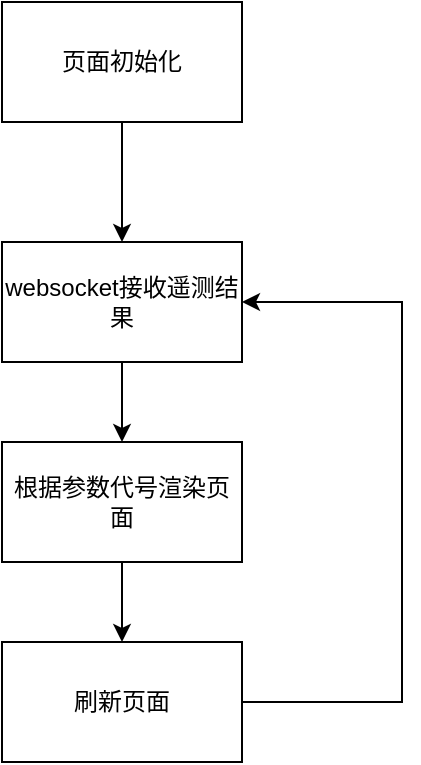 <mxfile version="13.9.9" type="github">
  <diagram id="ZFIUuGxhSPrHEkkByOxa" name="Page-1">
    <mxGraphModel dx="1211" dy="659" grid="1" gridSize="10" guides="1" tooltips="1" connect="1" arrows="1" fold="1" page="1" pageScale="1" pageWidth="827" pageHeight="1169" math="0" shadow="0">
      <root>
        <mxCell id="0" />
        <mxCell id="1" parent="0" />
        <mxCell id="NTJuB5tmoBFiOAiLke_L-6" style="edgeStyle=orthogonalEdgeStyle;rounded=0;orthogonalLoop=1;jettySize=auto;html=1;exitX=0.5;exitY=1;exitDx=0;exitDy=0;" edge="1" parent="1" source="NTJuB5tmoBFiOAiLke_L-1" target="NTJuB5tmoBFiOAiLke_L-4">
          <mxGeometry relative="1" as="geometry" />
        </mxCell>
        <mxCell id="NTJuB5tmoBFiOAiLke_L-1" value="websocket接收遥测结果" style="rounded=0;whiteSpace=wrap;html=1;" vertex="1" parent="1">
          <mxGeometry x="240" y="150" width="120" height="60" as="geometry" />
        </mxCell>
        <mxCell id="NTJuB5tmoBFiOAiLke_L-8" style="edgeStyle=orthogonalEdgeStyle;rounded=0;orthogonalLoop=1;jettySize=auto;html=1;exitX=1;exitY=0.5;exitDx=0;exitDy=0;entryX=1;entryY=0.5;entryDx=0;entryDy=0;" edge="1" parent="1" source="NTJuB5tmoBFiOAiLke_L-2" target="NTJuB5tmoBFiOAiLke_L-1">
          <mxGeometry relative="1" as="geometry">
            <mxPoint x="450" y="180" as="targetPoint" />
            <Array as="points">
              <mxPoint x="440" y="380" />
              <mxPoint x="440" y="180" />
            </Array>
          </mxGeometry>
        </mxCell>
        <mxCell id="NTJuB5tmoBFiOAiLke_L-2" value="刷新页面" style="rounded=0;whiteSpace=wrap;html=1;" vertex="1" parent="1">
          <mxGeometry x="240" y="350" width="120" height="60" as="geometry" />
        </mxCell>
        <mxCell id="NTJuB5tmoBFiOAiLke_L-5" style="edgeStyle=orthogonalEdgeStyle;rounded=0;orthogonalLoop=1;jettySize=auto;html=1;exitX=0.5;exitY=1;exitDx=0;exitDy=0;" edge="1" parent="1" source="NTJuB5tmoBFiOAiLke_L-3">
          <mxGeometry relative="1" as="geometry">
            <mxPoint x="300" y="150" as="targetPoint" />
          </mxGeometry>
        </mxCell>
        <mxCell id="NTJuB5tmoBFiOAiLke_L-3" value="页面初始化" style="rounded=0;whiteSpace=wrap;html=1;" vertex="1" parent="1">
          <mxGeometry x="240" y="30" width="120" height="60" as="geometry" />
        </mxCell>
        <mxCell id="NTJuB5tmoBFiOAiLke_L-7" style="edgeStyle=orthogonalEdgeStyle;rounded=0;orthogonalLoop=1;jettySize=auto;html=1;exitX=0.5;exitY=1;exitDx=0;exitDy=0;entryX=0.5;entryY=0;entryDx=0;entryDy=0;" edge="1" parent="1" source="NTJuB5tmoBFiOAiLke_L-4" target="NTJuB5tmoBFiOAiLke_L-2">
          <mxGeometry relative="1" as="geometry" />
        </mxCell>
        <mxCell id="NTJuB5tmoBFiOAiLke_L-4" value="根据参数代号渲染页面" style="rounded=0;whiteSpace=wrap;html=1;" vertex="1" parent="1">
          <mxGeometry x="240" y="250" width="120" height="60" as="geometry" />
        </mxCell>
      </root>
    </mxGraphModel>
  </diagram>
</mxfile>
